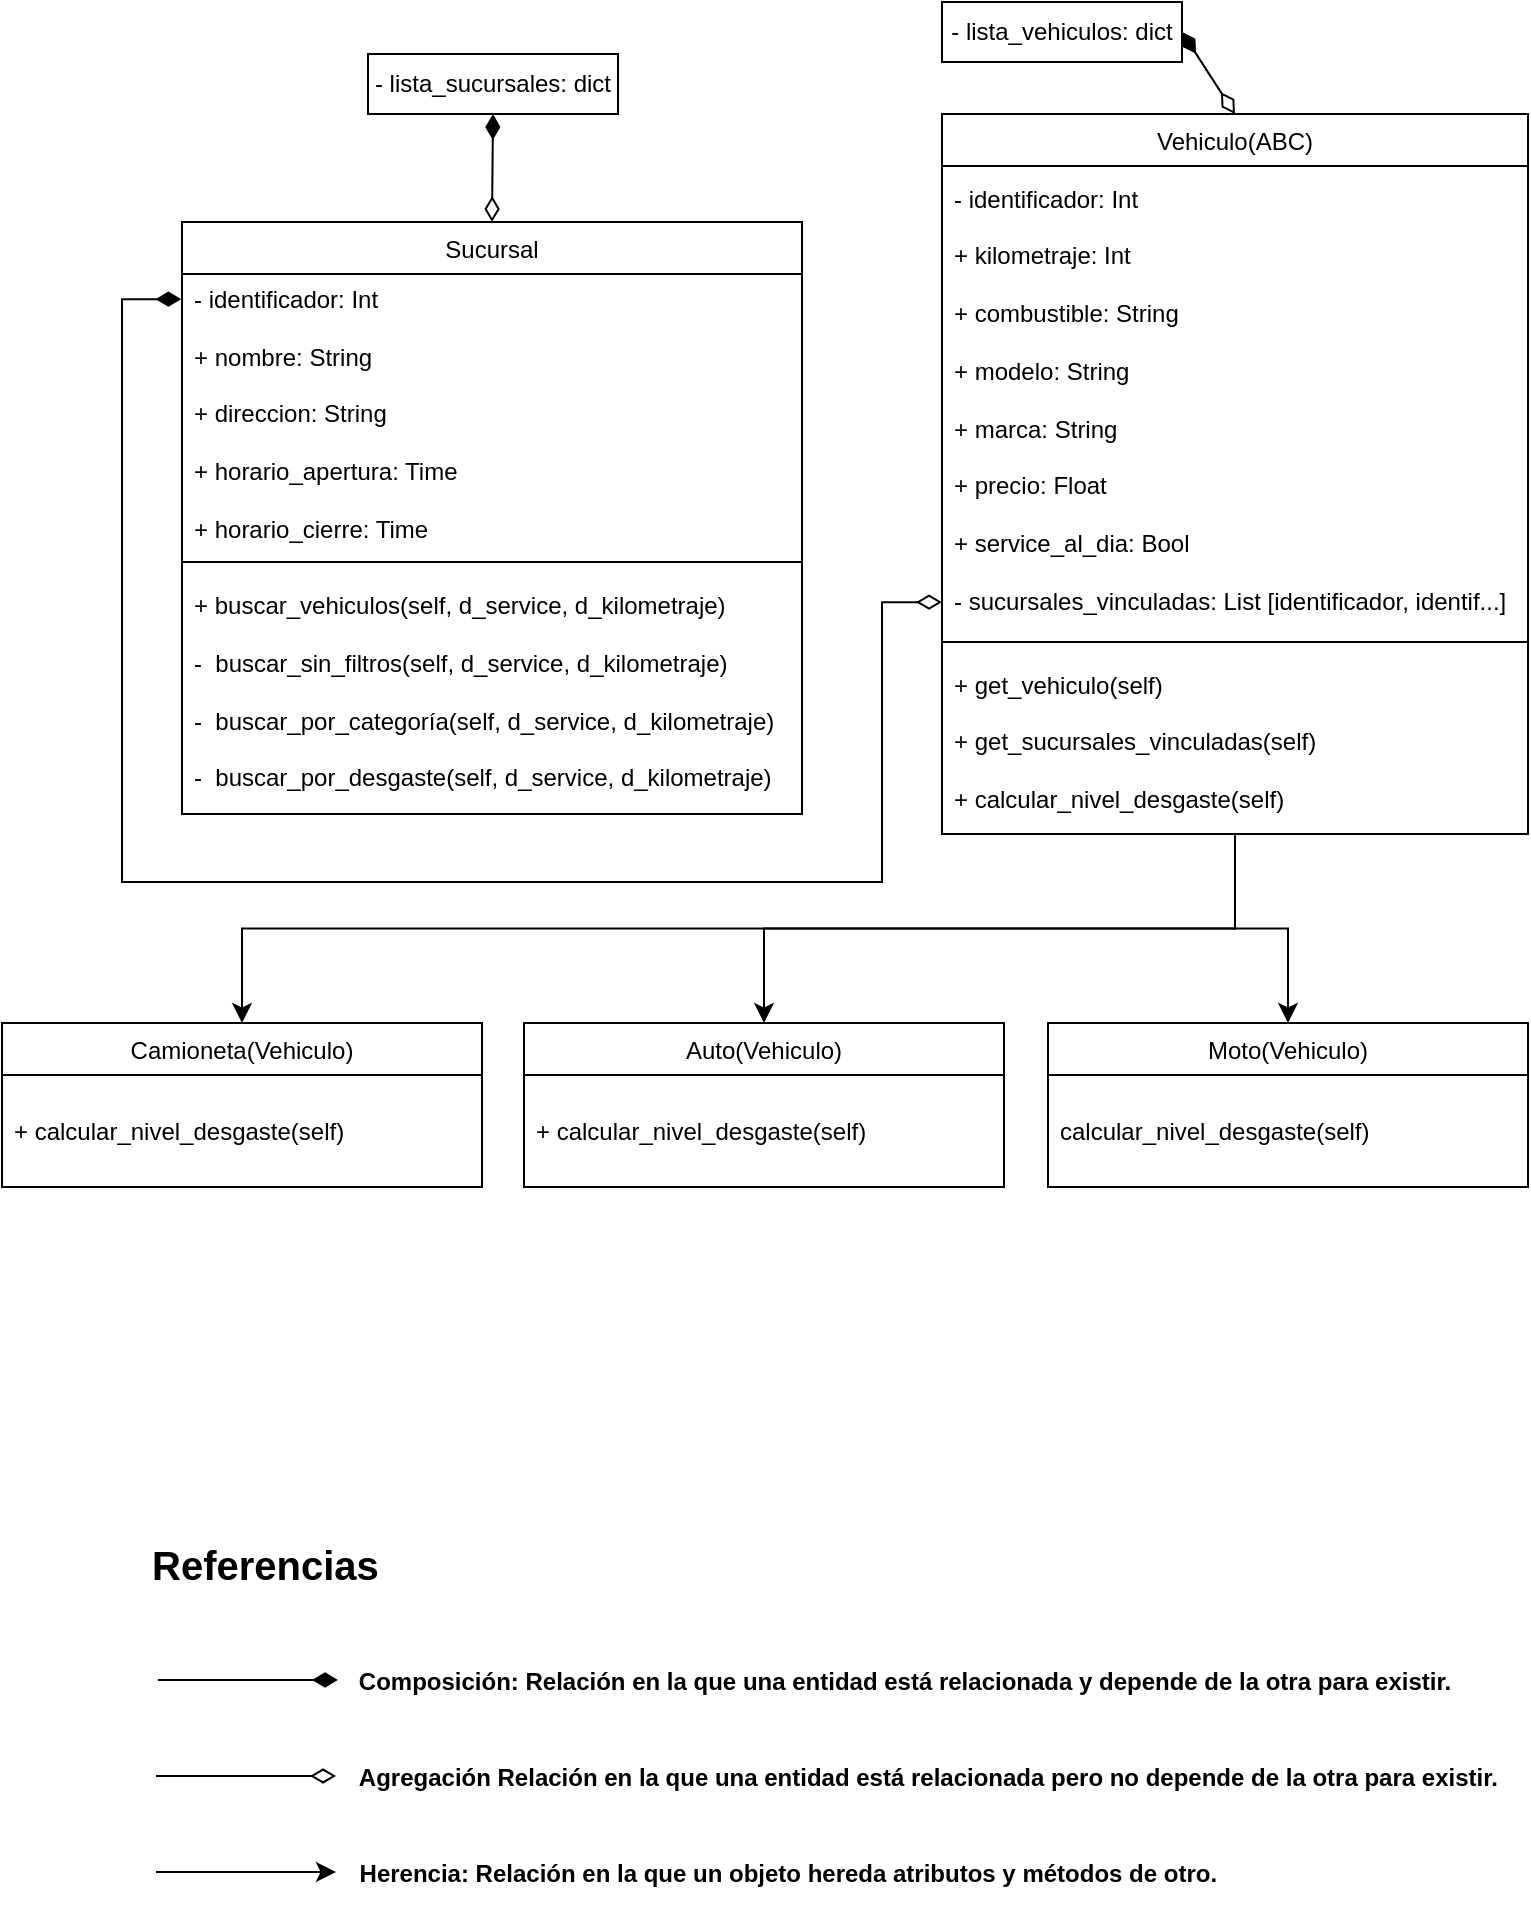 <mxfile version="20.7.4" type="device"><diagram id="C5RBs43oDa-KdzZeNtuy" name="Page-1"><mxGraphModel dx="1134" dy="671" grid="1" gridSize="10" guides="1" tooltips="1" connect="1" arrows="1" fold="1" page="1" pageScale="1" pageWidth="827" pageHeight="1169" math="0" shadow="0"><root><mxCell id="WIyWlLk6GJQsqaUBKTNV-0"/><mxCell id="WIyWlLk6GJQsqaUBKTNV-1" parent="WIyWlLk6GJQsqaUBKTNV-0"/><mxCell id="gN5bcdvY0E-NJO34B5qr-17" value="&lt;h1&gt;&lt;font style=&quot;font-size: 20px;&quot;&gt;Referencias&lt;/font&gt;&lt;/h1&gt;&lt;p&gt;&lt;br&gt;&lt;/p&gt;" style="text;html=1;strokeColor=none;fillColor=none;spacing=5;spacingTop=-20;whiteSpace=wrap;overflow=hidden;rounded=0;" parent="WIyWlLk6GJQsqaUBKTNV-1" vertex="1"><mxGeometry x="100" y="771" width="190" height="40" as="geometry"/></mxCell><mxCell id="gN5bcdvY0E-NJO34B5qr-18" value="&lt;font style=&quot;font-size: 12px;&quot;&gt;&lt;b&gt;&amp;nbsp; &amp;nbsp; &amp;nbsp; Composición: Relación en la que una entidad está relacionada y depende de la otra para existir.&lt;br&gt;&lt;br&gt;&amp;nbsp; &amp;nbsp; &amp;nbsp; &amp;nbsp; &amp;nbsp; &amp;nbsp; &amp;nbsp;Agregación&amp;nbsp;Relación en la que una entidad está relacionada pero no depende de la otra para existir.&lt;br&gt;&lt;br&gt;Herencia: Relación en la que un objeto hereda atributos y métodos de otro.&amp;nbsp; &amp;nbsp; &amp;nbsp; &amp;nbsp; &amp;nbsp; &amp;nbsp; &amp;nbsp; &amp;nbsp; &amp;nbsp; &amp;nbsp; &amp;nbsp; &amp;nbsp; &amp;nbsp; &amp;nbsp; &amp;nbsp;&lt;/b&gt;&lt;br&gt;&lt;/font&gt;" style="text;html=1;strokeColor=none;fillColor=none;align=center;verticalAlign=middle;whiteSpace=wrap;rounded=0;fontSize=20;" parent="WIyWlLk6GJQsqaUBKTNV-1" vertex="1"><mxGeometry x="156" y="819" width="631" height="149" as="geometry"/></mxCell><mxCell id="gN5bcdvY0E-NJO34B5qr-20" value="" style="endArrow=classic;html=1;rounded=0;fontSize=12;endSize=7;" parent="WIyWlLk6GJQsqaUBKTNV-1" edge="1"><mxGeometry width="50" height="50" relative="1" as="geometry"><mxPoint x="107" y="945" as="sourcePoint"/><mxPoint x="197" y="945" as="targetPoint"/></mxGeometry></mxCell><mxCell id="gN5bcdvY0E-NJO34B5qr-23" value="" style="endArrow=none;html=1;rounded=0;fontSize=12;endWidth=7.352;endFill=0;startArrow=diamondThin;startFill=0;endSize=10;startSize=10;" parent="WIyWlLk6GJQsqaUBKTNV-1" edge="1"><mxGeometry width="50" height="50" relative="1" as="geometry"><mxPoint x="197" y="897" as="sourcePoint"/><mxPoint x="107" y="897" as="targetPoint"/></mxGeometry></mxCell><mxCell id="gN5bcdvY0E-NJO34B5qr-24" value="" style="endArrow=diamondThin;html=1;rounded=0;fontSize=12;endFill=1;startArrow=none;startFill=0;endSize=10;" parent="WIyWlLk6GJQsqaUBKTNV-1" edge="1"><mxGeometry width="50" height="50" relative="1" as="geometry"><mxPoint x="108" y="849" as="sourcePoint"/><mxPoint x="198" y="849" as="targetPoint"/></mxGeometry></mxCell><mxCell id="LkkAIrcgxr08-l6UPLsT-0" value="Vehiculo(ABC)" style="swimlane;fontStyle=0;align=center;verticalAlign=top;childLayout=stackLayout;horizontal=1;startSize=26;horizontalStack=0;resizeParent=1;resizeLast=0;collapsible=1;marginBottom=0;rounded=0;shadow=0;strokeWidth=1;" parent="WIyWlLk6GJQsqaUBKTNV-1" vertex="1"><mxGeometry x="500" y="66" width="293" height="360" as="geometry"><mxRectangle x="230" y="140" width="160" height="26" as="alternateBounds"/></mxGeometry></mxCell><mxCell id="LkkAIrcgxr08-l6UPLsT-1" value="- identificador: Int&lt;br&gt;&lt;br&gt;+ kilometraje: Int&lt;br&gt;&lt;br&gt;+ combustible: String&lt;br&gt;&lt;br&gt;+ modelo: String&lt;br&gt;&lt;br&gt;+ marca: String&lt;br&gt;&lt;br&gt;+ precio: Float&lt;br&gt;&lt;br&gt;+ service_al_dia: Bool&lt;br&gt;&lt;br&gt;- sucursales_vinculadas: List [identificador, identif...]" style="text;strokeColor=none;fillColor=none;align=left;verticalAlign=middle;spacingLeft=4;spacingRight=4;overflow=hidden;points=[[0,0.5],[1,0.5]];portConstraint=eastwest;rotatable=0;whiteSpace=wrap;html=1;" parent="LkkAIrcgxr08-l6UPLsT-0" vertex="1"><mxGeometry y="26" width="293" height="234" as="geometry"/></mxCell><mxCell id="LkkAIrcgxr08-l6UPLsT-2" value="" style="line;html=1;strokeWidth=1;align=left;verticalAlign=middle;spacingTop=-1;spacingLeft=3;spacingRight=3;rotatable=0;labelPosition=right;points=[];portConstraint=eastwest;" parent="LkkAIrcgxr08-l6UPLsT-0" vertex="1"><mxGeometry y="260" width="293" height="8" as="geometry"/></mxCell><mxCell id="LkkAIrcgxr08-l6UPLsT-3" value="+ get_vehiculo(self)&lt;br&gt;&lt;br&gt;+ get_sucursales_vinculadas(self)&lt;br&gt;&lt;br&gt;+ calcular_nivel_desgaste(self)" style="text;strokeColor=none;fillColor=none;align=left;verticalAlign=middle;spacingLeft=4;spacingRight=4;overflow=hidden;points=[[0,0.5],[1,0.5]];portConstraint=eastwest;rotatable=0;whiteSpace=wrap;html=1;" parent="LkkAIrcgxr08-l6UPLsT-0" vertex="1"><mxGeometry y="268" width="293" height="92" as="geometry"/></mxCell><mxCell id="LkkAIrcgxr08-l6UPLsT-4" value="Camioneta(Vehiculo)" style="swimlane;fontStyle=0;align=center;verticalAlign=top;childLayout=stackLayout;horizontal=1;startSize=26;horizontalStack=0;resizeParent=1;resizeLast=0;collapsible=1;marginBottom=0;rounded=0;shadow=0;strokeWidth=1;" parent="WIyWlLk6GJQsqaUBKTNV-1" vertex="1"><mxGeometry x="30" y="520.5" width="240" height="82" as="geometry"><mxRectangle x="230" y="140" width="160" height="26" as="alternateBounds"/></mxGeometry></mxCell><mxCell id="LkkAIrcgxr08-l6UPLsT-7" value="+ calcular_nivel_desgaste(self)" style="text;strokeColor=none;fillColor=none;align=left;verticalAlign=middle;spacingLeft=4;spacingRight=4;overflow=hidden;points=[[0,0.5],[1,0.5]];portConstraint=eastwest;rotatable=0;whiteSpace=wrap;html=1;" parent="LkkAIrcgxr08-l6UPLsT-4" vertex="1"><mxGeometry y="26" width="240" height="56" as="geometry"/></mxCell><mxCell id="LkkAIrcgxr08-l6UPLsT-8" value="Auto(Vehiculo)" style="swimlane;fontStyle=0;align=center;verticalAlign=top;childLayout=stackLayout;horizontal=1;startSize=26;horizontalStack=0;resizeParent=1;resizeLast=0;collapsible=1;marginBottom=0;rounded=0;shadow=0;strokeWidth=1;" parent="WIyWlLk6GJQsqaUBKTNV-1" vertex="1"><mxGeometry x="291" y="520.5" width="240" height="82" as="geometry"><mxRectangle x="230" y="140" width="160" height="26" as="alternateBounds"/></mxGeometry></mxCell><mxCell id="LkkAIrcgxr08-l6UPLsT-11" value="+ calcular_nivel_desgaste(self)" style="text;strokeColor=none;fillColor=none;align=left;verticalAlign=middle;spacingLeft=4;spacingRight=4;overflow=hidden;points=[[0,0.5],[1,0.5]];portConstraint=eastwest;rotatable=0;whiteSpace=wrap;html=1;" parent="LkkAIrcgxr08-l6UPLsT-8" vertex="1"><mxGeometry y="26" width="240" height="56" as="geometry"/></mxCell><mxCell id="LkkAIrcgxr08-l6UPLsT-12" value="Moto(Vehiculo)" style="swimlane;fontStyle=0;align=center;verticalAlign=top;childLayout=stackLayout;horizontal=1;startSize=26;horizontalStack=0;resizeParent=1;resizeLast=0;collapsible=1;marginBottom=0;rounded=0;shadow=0;strokeWidth=1;" parent="WIyWlLk6GJQsqaUBKTNV-1" vertex="1"><mxGeometry x="553" y="520.5" width="240" height="82" as="geometry"><mxRectangle x="230" y="140" width="160" height="26" as="alternateBounds"/></mxGeometry></mxCell><mxCell id="LkkAIrcgxr08-l6UPLsT-15" value="calcular_nivel_desgaste(self)" style="text;strokeColor=none;fillColor=none;align=left;verticalAlign=middle;spacingLeft=4;spacingRight=4;overflow=hidden;points=[[0,0.5],[1,0.5]];portConstraint=eastwest;rotatable=0;whiteSpace=wrap;html=1;" parent="LkkAIrcgxr08-l6UPLsT-12" vertex="1"><mxGeometry y="26" width="240" height="56" as="geometry"/></mxCell><mxCell id="LkkAIrcgxr08-l6UPLsT-16" value="" style="endArrow=classic;html=1;rounded=0;fontSize=12;endSize=7;exitX=0.5;exitY=1;exitDx=0;exitDy=0;edgeStyle=orthogonalEdgeStyle;" parent="WIyWlLk6GJQsqaUBKTNV-1" source="LkkAIrcgxr08-l6UPLsT-0" target="LkkAIrcgxr08-l6UPLsT-8" edge="1"><mxGeometry width="50" height="50" relative="1" as="geometry"><mxPoint x="523" y="323" as="sourcePoint"/><mxPoint x="613" y="323" as="targetPoint"/></mxGeometry></mxCell><mxCell id="LkkAIrcgxr08-l6UPLsT-17" value="" style="endArrow=classic;html=1;rounded=0;fontSize=12;endSize=7;exitX=0.5;exitY=1;exitDx=0;exitDy=0;entryX=0.5;entryY=0;entryDx=0;entryDy=0;edgeStyle=orthogonalEdgeStyle;" parent="WIyWlLk6GJQsqaUBKTNV-1" source="LkkAIrcgxr08-l6UPLsT-0" target="LkkAIrcgxr08-l6UPLsT-12" edge="1"><mxGeometry width="50" height="50" relative="1" as="geometry"><mxPoint x="533" y="333" as="sourcePoint"/><mxPoint x="623" y="333" as="targetPoint"/></mxGeometry></mxCell><mxCell id="LkkAIrcgxr08-l6UPLsT-18" value="" style="endArrow=classic;html=1;rounded=0;fontSize=12;endSize=7;exitX=0.5;exitY=1;exitDx=0;exitDy=0;entryX=0.5;entryY=0;entryDx=0;entryDy=0;edgeStyle=orthogonalEdgeStyle;" parent="WIyWlLk6GJQsqaUBKTNV-1" source="LkkAIrcgxr08-l6UPLsT-0" target="LkkAIrcgxr08-l6UPLsT-4" edge="1"><mxGeometry width="50" height="50" relative="1" as="geometry"><mxPoint x="643" y="343" as="sourcePoint"/><mxPoint x="733" y="343" as="targetPoint"/></mxGeometry></mxCell><mxCell id="LkkAIrcgxr08-l6UPLsT-19" value="Sucursal" style="swimlane;fontStyle=0;align=center;verticalAlign=top;childLayout=stackLayout;horizontal=1;startSize=26;horizontalStack=0;resizeParent=1;resizeLast=0;collapsible=1;marginBottom=0;rounded=0;shadow=0;strokeWidth=1;" parent="WIyWlLk6GJQsqaUBKTNV-1" vertex="1"><mxGeometry x="120" y="120" width="310" height="296" as="geometry"><mxRectangle x="230" y="140" width="160" height="26" as="alternateBounds"/></mxGeometry></mxCell><mxCell id="LkkAIrcgxr08-l6UPLsT-20" value="- identificador: Int&lt;br&gt;&lt;br&gt;+ nombre: String&lt;br&gt;&lt;br&gt;+ direccion: String&lt;br&gt;&lt;br&gt;+ horario_apertura: Time&lt;br&gt;&lt;br&gt;+ horario_cierre: Time" style="text;strokeColor=none;fillColor=none;align=left;verticalAlign=middle;spacingLeft=4;spacingRight=4;overflow=hidden;points=[[0,0.5],[1,0.5]];portConstraint=eastwest;rotatable=0;whiteSpace=wrap;html=1;" parent="LkkAIrcgxr08-l6UPLsT-19" vertex="1"><mxGeometry y="26" width="310" height="140" as="geometry"/></mxCell><mxCell id="LkkAIrcgxr08-l6UPLsT-21" value="" style="line;html=1;strokeWidth=1;align=left;verticalAlign=middle;spacingTop=-1;spacingLeft=3;spacingRight=3;rotatable=0;labelPosition=right;points=[];portConstraint=eastwest;" parent="LkkAIrcgxr08-l6UPLsT-19" vertex="1"><mxGeometry y="166" width="310" height="8" as="geometry"/></mxCell><mxCell id="LkkAIrcgxr08-l6UPLsT-22" value="+ buscar_vehiculos(self, d_service, d_kilometraje)&lt;br&gt;&lt;br&gt;-&amp;nbsp; buscar_sin_filtros(self, d_service, d_kilometraje)&lt;br&gt;&lt;br&gt;-&amp;nbsp; buscar_por_categoría(self, d_service, d_kilometraje)&lt;br&gt;&lt;br&gt;-&amp;nbsp; buscar_por_desgaste(self, d_service, d_kilometraje)" style="text;strokeColor=none;fillColor=none;align=left;verticalAlign=middle;spacingLeft=4;spacingRight=4;overflow=hidden;points=[[0,0.5],[1,0.5]];portConstraint=eastwest;rotatable=0;whiteSpace=wrap;html=1;" parent="LkkAIrcgxr08-l6UPLsT-19" vertex="1"><mxGeometry y="174" width="310" height="122" as="geometry"/></mxCell><mxCell id="1gVQWzd99XGRKX6iA-Ke-0" value="" style="endArrow=diamondThin;html=1;rounded=0;fontSize=12;endFill=0;startArrow=diamondThin;startFill=1;endSize=10;edgeStyle=orthogonalEdgeStyle;entryX=0;entryY=0.932;entryDx=0;entryDy=0;entryPerimeter=0;exitX=-0.001;exitY=0.09;exitDx=0;exitDy=0;exitPerimeter=0;strokeWidth=1;startSize=10;" parent="WIyWlLk6GJQsqaUBKTNV-1" source="LkkAIrcgxr08-l6UPLsT-20" target="LkkAIrcgxr08-l6UPLsT-1" edge="1"><mxGeometry width="50" height="50" relative="1" as="geometry"><mxPoint x="149" y="126" as="sourcePoint"/><mxPoint x="499" y="309.993" as="targetPoint"/><Array as="points"><mxPoint x="90" y="159"/><mxPoint x="90" y="450"/><mxPoint x="470" y="450"/><mxPoint x="470" y="310"/></Array></mxGeometry></mxCell><mxCell id="jPLxaL9Wwco9kKNzI7ke-0" value="- lista_sucursales: dict" style="rounded=0;whiteSpace=wrap;html=1;" parent="WIyWlLk6GJQsqaUBKTNV-1" vertex="1"><mxGeometry x="213" y="36" width="125" height="30" as="geometry"/></mxCell><mxCell id="jPLxaL9Wwco9kKNzI7ke-2" value="" style="endArrow=diamondThin;html=1;rounded=0;fontSize=12;endFill=0;startArrow=diamondThin;startFill=1;endSize=10;exitX=0.5;exitY=1;exitDx=0;exitDy=0;entryX=0.5;entryY=0;entryDx=0;entryDy=0;startSize=10;" parent="WIyWlLk6GJQsqaUBKTNV-1" source="jPLxaL9Wwco9kKNzI7ke-0" target="LkkAIrcgxr08-l6UPLsT-19" edge="1"><mxGeometry width="50" height="50" relative="1" as="geometry"><mxPoint x="215" y="100" as="sourcePoint"/><mxPoint x="305" y="100" as="targetPoint"/></mxGeometry></mxCell><mxCell id="jPLxaL9Wwco9kKNzI7ke-3" value="" style="endArrow=diamondThin;html=1;rounded=0;fontSize=12;endFill=0;startArrow=diamondThin;startFill=1;endSize=10;startSize=10;jumpSize=6;strokeWidth=1;entryX=0.5;entryY=0;entryDx=0;entryDy=0;exitX=1;exitY=0.5;exitDx=0;exitDy=0;" parent="WIyWlLk6GJQsqaUBKTNV-1" source="jPLxaL9Wwco9kKNzI7ke-5" target="LkkAIrcgxr08-l6UPLsT-0" edge="1"><mxGeometry x="0.259" y="185" width="50" height="50" relative="1" as="geometry"><mxPoint x="520" y="40" as="sourcePoint"/><mxPoint x="531.117" y="78.5" as="targetPoint"/><mxPoint as="offset"/></mxGeometry></mxCell><mxCell id="jPLxaL9Wwco9kKNzI7ke-5" value="- lista_vehiculos: dict" style="rounded=0;whiteSpace=wrap;html=1;" parent="WIyWlLk6GJQsqaUBKTNV-1" vertex="1"><mxGeometry x="500" y="10" width="120" height="30" as="geometry"/></mxCell></root></mxGraphModel></diagram></mxfile>
